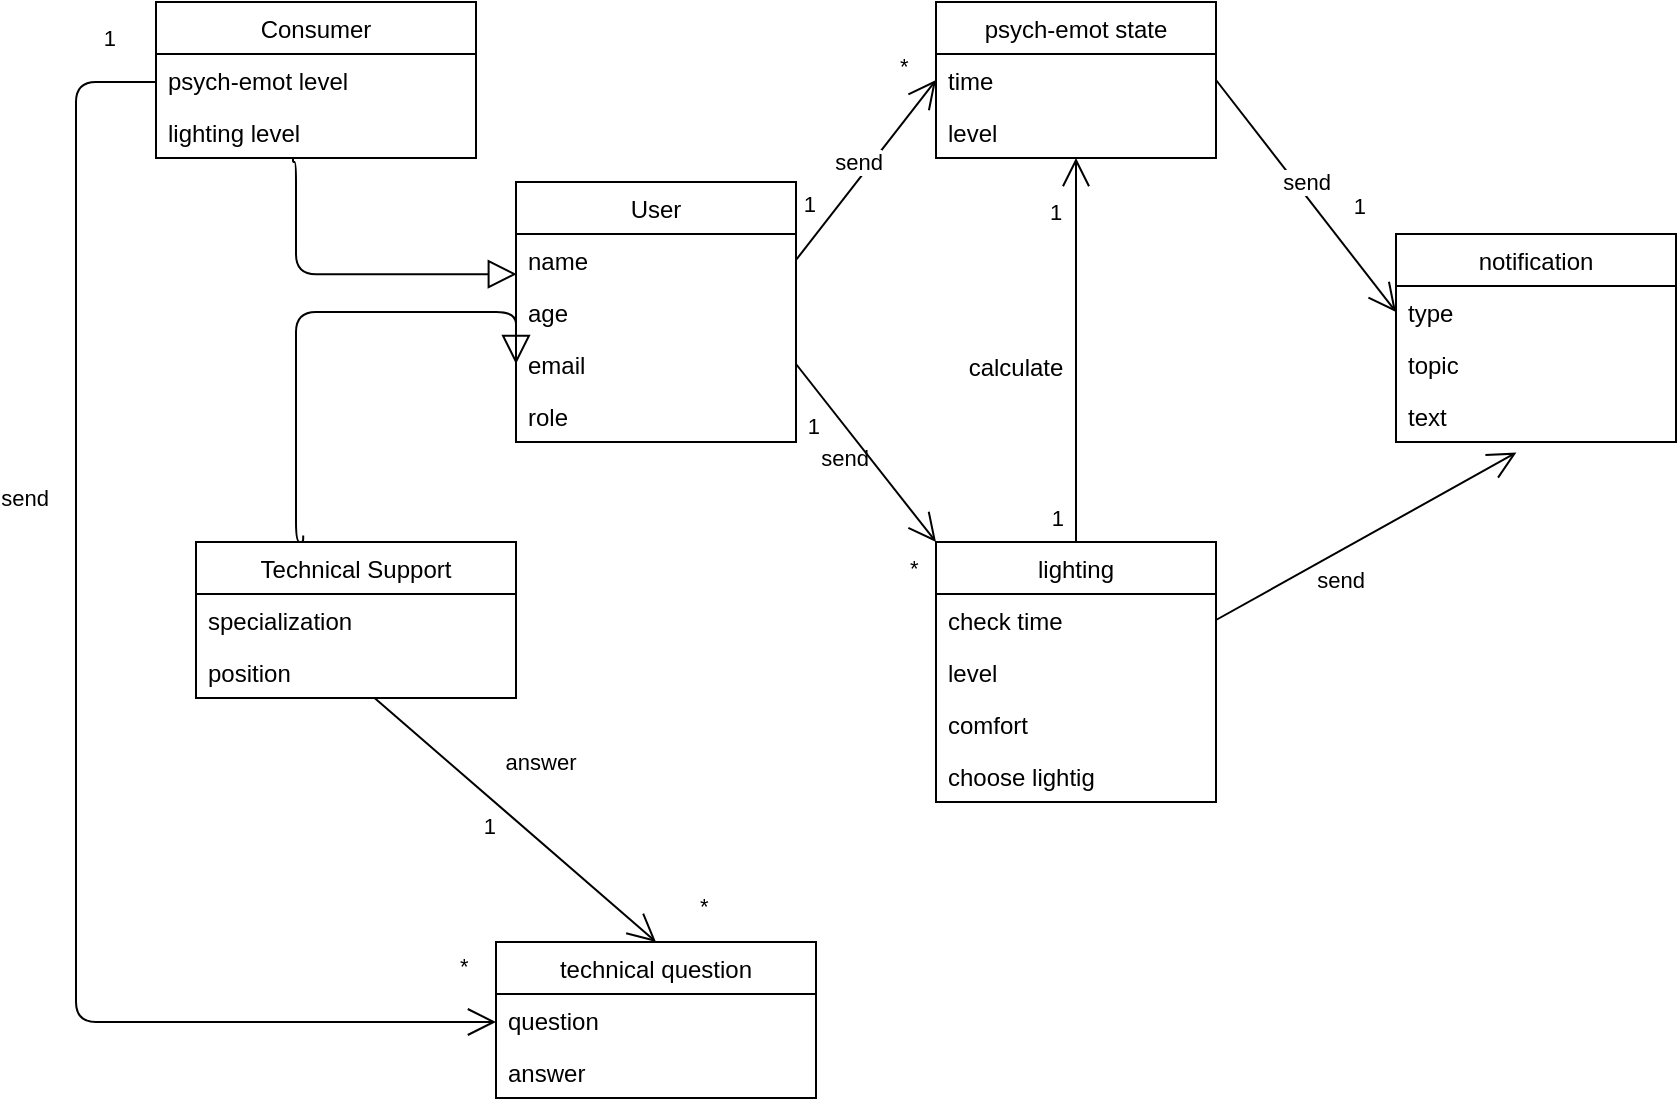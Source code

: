 <mxfile version="22.0.8" type="device">
  <diagram id="mCyr1kptdM3YggUfpTlr" name="Page-1">
    <mxGraphModel dx="1375" dy="1862" grid="1" gridSize="10" guides="1" tooltips="1" connect="1" arrows="1" fold="1" page="1" pageScale="1" pageWidth="850" pageHeight="1100" math="0" shadow="0">
      <root>
        <mxCell id="0" />
        <mxCell id="1" parent="0" />
        <mxCell id="RMtQjLJvcsIaxz_irh20-2" value="User" style="swimlane;fontStyle=0;childLayout=stackLayout;horizontal=1;startSize=26;fillColor=none;horizontalStack=0;resizeParent=1;resizeParentMax=0;resizeLast=0;collapsible=1;marginBottom=0;" parent="1" vertex="1">
          <mxGeometry x="280" y="-970" width="140" height="130" as="geometry">
            <mxRectangle x="280" y="-970" width="70" height="30" as="alternateBounds" />
          </mxGeometry>
        </mxCell>
        <mxCell id="RMtQjLJvcsIaxz_irh20-3" value="name" style="text;strokeColor=none;fillColor=none;align=left;verticalAlign=top;spacingLeft=4;spacingRight=4;overflow=hidden;rotatable=0;points=[[0,0.5],[1,0.5]];portConstraint=eastwest;" parent="RMtQjLJvcsIaxz_irh20-2" vertex="1">
          <mxGeometry y="26" width="140" height="26" as="geometry" />
        </mxCell>
        <mxCell id="RMtQjLJvcsIaxz_irh20-5" value="age" style="text;strokeColor=none;fillColor=none;align=left;verticalAlign=top;spacingLeft=4;spacingRight=4;overflow=hidden;rotatable=0;points=[[0,0.5],[1,0.5]];portConstraint=eastwest;" parent="RMtQjLJvcsIaxz_irh20-2" vertex="1">
          <mxGeometry y="52" width="140" height="26" as="geometry" />
        </mxCell>
        <mxCell id="RMtQjLJvcsIaxz_irh20-4" value="email" style="text;strokeColor=none;fillColor=none;align=left;verticalAlign=top;spacingLeft=4;spacingRight=4;overflow=hidden;rotatable=0;points=[[0,0.5],[1,0.5]];portConstraint=eastwest;" parent="RMtQjLJvcsIaxz_irh20-2" vertex="1">
          <mxGeometry y="78" width="140" height="26" as="geometry" />
        </mxCell>
        <mxCell id="RMtQjLJvcsIaxz_irh20-6" value="role" style="text;strokeColor=none;fillColor=none;align=left;verticalAlign=top;spacingLeft=4;spacingRight=4;overflow=hidden;rotatable=0;points=[[0,0.5],[1,0.5]];portConstraint=eastwest;" parent="RMtQjLJvcsIaxz_irh20-2" vertex="1">
          <mxGeometry y="104" width="140" height="26" as="geometry" />
        </mxCell>
        <mxCell id="RMtQjLJvcsIaxz_irh20-8" value="psych-emot state" style="swimlane;fontStyle=0;childLayout=stackLayout;horizontal=1;startSize=26;fillColor=none;horizontalStack=0;resizeParent=1;resizeParentMax=0;resizeLast=0;collapsible=1;marginBottom=0;" parent="1" vertex="1">
          <mxGeometry x="490" y="-1060" width="140" height="78" as="geometry">
            <mxRectangle x="520" y="-940" width="100" height="30" as="alternateBounds" />
          </mxGeometry>
        </mxCell>
        <mxCell id="RMtQjLJvcsIaxz_irh20-9" value="time" style="text;strokeColor=none;fillColor=none;align=left;verticalAlign=top;spacingLeft=4;spacingRight=4;overflow=hidden;rotatable=0;points=[[0,0.5],[1,0.5]];portConstraint=eastwest;" parent="RMtQjLJvcsIaxz_irh20-8" vertex="1">
          <mxGeometry y="26" width="140" height="26" as="geometry" />
        </mxCell>
        <mxCell id="on-PZeMUi1xkSiczZd_k-5" value="level" style="text;strokeColor=none;fillColor=none;align=left;verticalAlign=top;spacingLeft=4;spacingRight=4;overflow=hidden;rotatable=0;points=[[0,0.5],[1,0.5]];portConstraint=eastwest;" parent="RMtQjLJvcsIaxz_irh20-8" vertex="1">
          <mxGeometry y="52" width="140" height="26" as="geometry" />
        </mxCell>
        <mxCell id="RMtQjLJvcsIaxz_irh20-15" value="Consumer" style="swimlane;fontStyle=0;childLayout=stackLayout;horizontal=1;startSize=26;fillColor=none;horizontalStack=0;resizeParent=1;resizeParentMax=0;resizeLast=0;collapsible=1;marginBottom=0;" parent="1" vertex="1">
          <mxGeometry x="100" y="-1060" width="160" height="78" as="geometry" />
        </mxCell>
        <mxCell id="on-PZeMUi1xkSiczZd_k-28" value="psych-emot level" style="text;strokeColor=none;fillColor=none;align=left;verticalAlign=top;spacingLeft=4;spacingRight=4;overflow=hidden;rotatable=0;points=[[0,0.5],[1,0.5]];portConstraint=eastwest;" parent="RMtQjLJvcsIaxz_irh20-15" vertex="1">
          <mxGeometry y="26" width="160" height="26" as="geometry" />
        </mxCell>
        <mxCell id="on-PZeMUi1xkSiczZd_k-29" value="lighting level" style="text;strokeColor=none;fillColor=none;align=left;verticalAlign=top;spacingLeft=4;spacingRight=4;overflow=hidden;rotatable=0;points=[[0,0.5],[1,0.5]];portConstraint=eastwest;" parent="RMtQjLJvcsIaxz_irh20-15" vertex="1">
          <mxGeometry y="52" width="160" height="26" as="geometry" />
        </mxCell>
        <mxCell id="RMtQjLJvcsIaxz_irh20-18" value="" style="endArrow=none;html=1;startSize=12;startArrow=block;startFill=0;exitX=0.003;exitY=0.115;exitDx=0;exitDy=0;exitPerimeter=0;edgeStyle=orthogonalEdgeStyle;entryX=0.428;entryY=0.99;entryDx=0;entryDy=0;entryPerimeter=0;" parent="1" target="on-PZeMUi1xkSiczZd_k-29" edge="1">
          <mxGeometry relative="1" as="geometry">
            <mxPoint x="280.42" y="-923.91" as="sourcePoint" />
            <mxPoint x="80" y="-980" as="targetPoint" />
            <Array as="points">
              <mxPoint x="170" y="-924" />
              <mxPoint x="170" y="-980" />
              <mxPoint x="169" y="-980" />
            </Array>
          </mxGeometry>
        </mxCell>
        <mxCell id="RMtQjLJvcsIaxz_irh20-26" value="" style="endArrow=none;html=1;startSize=12;startArrow=open;startFill=0;entryX=1;entryY=0.5;entryDx=0;entryDy=0;exitX=0;exitY=0.5;exitDx=0;exitDy=0;" parent="1" source="RMtQjLJvcsIaxz_irh20-9" target="RMtQjLJvcsIaxz_irh20-3" edge="1">
          <mxGeometry relative="1" as="geometry">
            <mxPoint x="460.42" y="-960" as="sourcePoint" />
            <mxPoint x="460" y="-758.99" as="targetPoint" />
          </mxGeometry>
        </mxCell>
        <mxCell id="RMtQjLJvcsIaxz_irh20-27" value="*" style="edgeLabel;resizable=0;html=1;align=left;verticalAlign=bottom;" parent="RMtQjLJvcsIaxz_irh20-26" connectable="0" vertex="1">
          <mxGeometry x="-1" relative="1" as="geometry">
            <mxPoint x="-20" y="1" as="offset" />
          </mxGeometry>
        </mxCell>
        <mxCell id="RMtQjLJvcsIaxz_irh20-28" value="1" style="edgeLabel;resizable=0;html=1;align=right;verticalAlign=bottom;" parent="RMtQjLJvcsIaxz_irh20-26" connectable="0" vertex="1">
          <mxGeometry x="1" relative="1" as="geometry">
            <mxPoint x="10" y="-19" as="offset" />
          </mxGeometry>
        </mxCell>
        <mxCell id="RMtQjLJvcsIaxz_irh20-30" value="send" style="edgeLabel;html=1;align=center;verticalAlign=middle;resizable=0;points=[];" parent="RMtQjLJvcsIaxz_irh20-26" vertex="1" connectable="0">
          <mxGeometry x="0.17" y="2" relative="1" as="geometry">
            <mxPoint y="-13" as="offset" />
          </mxGeometry>
        </mxCell>
        <mxCell id="on-PZeMUi1xkSiczZd_k-21" value="lighting" style="swimlane;fontStyle=0;childLayout=stackLayout;horizontal=1;startSize=26;fillColor=none;horizontalStack=0;resizeParent=1;resizeParentMax=0;resizeLast=0;collapsible=1;marginBottom=0;" parent="1" vertex="1">
          <mxGeometry x="490" y="-790" width="140" height="130" as="geometry">
            <mxRectangle x="520" y="-940" width="100" height="30" as="alternateBounds" />
          </mxGeometry>
        </mxCell>
        <mxCell id="on-PZeMUi1xkSiczZd_k-22" value="check time" style="text;strokeColor=none;fillColor=none;align=left;verticalAlign=top;spacingLeft=4;spacingRight=4;overflow=hidden;rotatable=0;points=[[0,0.5],[1,0.5]];portConstraint=eastwest;" parent="on-PZeMUi1xkSiczZd_k-21" vertex="1">
          <mxGeometry y="26" width="140" height="26" as="geometry" />
        </mxCell>
        <mxCell id="on-PZeMUi1xkSiczZd_k-23" value="level" style="text;strokeColor=none;fillColor=none;align=left;verticalAlign=top;spacingLeft=4;spacingRight=4;overflow=hidden;rotatable=0;points=[[0,0.5],[1,0.5]];portConstraint=eastwest;" parent="on-PZeMUi1xkSiczZd_k-21" vertex="1">
          <mxGeometry y="52" width="140" height="26" as="geometry" />
        </mxCell>
        <mxCell id="mB4jdyPRa3ee71fcsnOd-5" value="comfort" style="text;strokeColor=none;fillColor=none;align=left;verticalAlign=top;spacingLeft=4;spacingRight=4;overflow=hidden;rotatable=0;points=[[0,0.5],[1,0.5]];portConstraint=eastwest;" parent="on-PZeMUi1xkSiczZd_k-21" vertex="1">
          <mxGeometry y="78" width="140" height="26" as="geometry" />
        </mxCell>
        <mxCell id="mB4jdyPRa3ee71fcsnOd-6" value="choose lightig" style="text;strokeColor=none;fillColor=none;align=left;verticalAlign=top;spacingLeft=4;spacingRight=4;overflow=hidden;rotatable=0;points=[[0,0.5],[1,0.5]];portConstraint=eastwest;" parent="on-PZeMUi1xkSiczZd_k-21" vertex="1">
          <mxGeometry y="104" width="140" height="26" as="geometry" />
        </mxCell>
        <mxCell id="on-PZeMUi1xkSiczZd_k-36" value="send" style="edgeLabel;html=1;align=center;verticalAlign=middle;resizable=0;points=[];" parent="1" vertex="1" connectable="0">
          <mxGeometry x="460" y="-850" as="geometry">
            <mxPoint x="-16" y="18" as="offset" />
          </mxGeometry>
        </mxCell>
        <mxCell id="on-PZeMUi1xkSiczZd_k-38" value="" style="endArrow=none;html=1;startSize=12;startArrow=open;startFill=0;entryX=0.5;entryY=0;entryDx=0;entryDy=0;" parent="1" source="on-PZeMUi1xkSiczZd_k-5" target="on-PZeMUi1xkSiczZd_k-21" edge="1">
          <mxGeometry relative="1" as="geometry">
            <mxPoint x="585" y="-921" as="sourcePoint" />
            <mxPoint x="485" y="-921" as="targetPoint" />
          </mxGeometry>
        </mxCell>
        <mxCell id="on-PZeMUi1xkSiczZd_k-39" value="1" style="edgeLabel;resizable=0;html=1;align=left;verticalAlign=bottom;" parent="on-PZeMUi1xkSiczZd_k-38" connectable="0" vertex="1">
          <mxGeometry x="-1" relative="1" as="geometry">
            <mxPoint x="-15" y="35" as="offset" />
          </mxGeometry>
        </mxCell>
        <mxCell id="on-PZeMUi1xkSiczZd_k-40" value="1" style="edgeLabel;resizable=0;html=1;align=right;verticalAlign=bottom;" parent="on-PZeMUi1xkSiczZd_k-38" connectable="0" vertex="1">
          <mxGeometry x="1" relative="1" as="geometry">
            <mxPoint x="-6" y="-4" as="offset" />
          </mxGeometry>
        </mxCell>
        <mxCell id="on-PZeMUi1xkSiczZd_k-46" value="" style="endArrow=none;html=1;startSize=12;startArrow=open;startFill=0;entryX=1;entryY=0.5;entryDx=0;entryDy=0;exitX=0;exitY=0;exitDx=0;exitDy=0;" parent="1" source="on-PZeMUi1xkSiczZd_k-21" target="RMtQjLJvcsIaxz_irh20-4" edge="1">
          <mxGeometry relative="1" as="geometry">
            <mxPoint x="600" y="-882" as="sourcePoint" />
            <mxPoint x="600" y="-780" as="targetPoint" />
          </mxGeometry>
        </mxCell>
        <mxCell id="on-PZeMUi1xkSiczZd_k-47" value="*" style="edgeLabel;resizable=0;html=1;align=left;verticalAlign=bottom;" parent="on-PZeMUi1xkSiczZd_k-46" connectable="0" vertex="1">
          <mxGeometry x="-1" relative="1" as="geometry">
            <mxPoint x="-15" y="21" as="offset" />
          </mxGeometry>
        </mxCell>
        <mxCell id="on-PZeMUi1xkSiczZd_k-48" value="1" style="edgeLabel;resizable=0;html=1;align=right;verticalAlign=bottom;" parent="on-PZeMUi1xkSiczZd_k-46" connectable="0" vertex="1">
          <mxGeometry x="1" relative="1" as="geometry">
            <mxPoint x="12" y="39" as="offset" />
          </mxGeometry>
        </mxCell>
        <mxCell id="on-PZeMUi1xkSiczZd_k-66" value="notification" style="swimlane;fontStyle=0;childLayout=stackLayout;horizontal=1;startSize=26;fillColor=none;horizontalStack=0;resizeParent=1;resizeParentMax=0;resizeLast=0;collapsible=1;marginBottom=0;" parent="1" vertex="1">
          <mxGeometry x="720" y="-944" width="140" height="104" as="geometry">
            <mxRectangle x="520" y="-940" width="100" height="30" as="alternateBounds" />
          </mxGeometry>
        </mxCell>
        <mxCell id="on-PZeMUi1xkSiczZd_k-67" value="type" style="text;strokeColor=none;fillColor=none;align=left;verticalAlign=top;spacingLeft=4;spacingRight=4;overflow=hidden;rotatable=0;points=[[0,0.5],[1,0.5]];portConstraint=eastwest;" parent="on-PZeMUi1xkSiczZd_k-66" vertex="1">
          <mxGeometry y="26" width="140" height="26" as="geometry" />
        </mxCell>
        <mxCell id="-ewTBlvKlkQaXbtiI5r8-1" value="topic" style="text;strokeColor=none;fillColor=none;align=left;verticalAlign=top;spacingLeft=4;spacingRight=4;overflow=hidden;rotatable=0;points=[[0,0.5],[1,0.5]];portConstraint=eastwest;" parent="on-PZeMUi1xkSiczZd_k-66" vertex="1">
          <mxGeometry y="52" width="140" height="26" as="geometry" />
        </mxCell>
        <mxCell id="on-PZeMUi1xkSiczZd_k-68" value="text" style="text;strokeColor=none;fillColor=none;align=left;verticalAlign=top;spacingLeft=4;spacingRight=4;overflow=hidden;rotatable=0;points=[[0,0.5],[1,0.5]];portConstraint=eastwest;" parent="on-PZeMUi1xkSiczZd_k-66" vertex="1">
          <mxGeometry y="78" width="140" height="26" as="geometry" />
        </mxCell>
        <mxCell id="on-PZeMUi1xkSiczZd_k-71" value="" style="endArrow=none;html=1;startSize=12;startArrow=open;startFill=0;entryX=1;entryY=0.5;entryDx=0;entryDy=0;exitX=0;exitY=0.5;exitDx=0;exitDy=0;" parent="1" source="on-PZeMUi1xkSiczZd_k-67" target="RMtQjLJvcsIaxz_irh20-9" edge="1">
          <mxGeometry relative="1" as="geometry">
            <mxPoint x="875" y="-776" as="sourcePoint" />
            <mxPoint x="720" y="-930" as="targetPoint" />
          </mxGeometry>
        </mxCell>
        <mxCell id="on-PZeMUi1xkSiczZd_k-76" value="" style="endArrow=none;html=1;startSize=12;startArrow=open;startFill=0;entryX=1;entryY=0.5;entryDx=0;entryDy=0;exitX=0.43;exitY=1.203;exitDx=0;exitDy=0;exitPerimeter=0;" parent="1" source="on-PZeMUi1xkSiczZd_k-68" target="on-PZeMUi1xkSiczZd_k-22" edge="1">
          <mxGeometry relative="1" as="geometry">
            <mxPoint x="812" y="-831" as="sourcePoint" />
            <mxPoint x="725" y="-921" as="targetPoint" />
          </mxGeometry>
        </mxCell>
        <mxCell id="on-PZeMUi1xkSiczZd_k-84" value="1" style="edgeLabel;resizable=0;html=1;align=right;verticalAlign=bottom;" parent="1" connectable="0" vertex="1">
          <mxGeometry x="705" y="-950" as="geometry" />
        </mxCell>
        <mxCell id="on-PZeMUi1xkSiczZd_k-85" value="send" style="edgeLabel;html=1;align=center;verticalAlign=middle;resizable=0;points=[];" parent="1" vertex="1" connectable="0">
          <mxGeometry x="675" y="-970" as="geometry" />
        </mxCell>
        <mxCell id="on-PZeMUi1xkSiczZd_k-86" value="send" style="edgeLabel;html=1;align=center;verticalAlign=middle;resizable=0;points=[];" parent="1" vertex="1" connectable="0">
          <mxGeometry x="690" y="-770" as="geometry">
            <mxPoint x="2" y="-1" as="offset" />
          </mxGeometry>
        </mxCell>
        <mxCell id="mB4jdyPRa3ee71fcsnOd-1" value="Technical Support" style="swimlane;fontStyle=0;childLayout=stackLayout;horizontal=1;startSize=26;fillColor=none;horizontalStack=0;resizeParent=1;resizeParentMax=0;resizeLast=0;collapsible=1;marginBottom=0;" parent="1" vertex="1">
          <mxGeometry x="120" y="-790" width="160" height="78" as="geometry" />
        </mxCell>
        <mxCell id="mB4jdyPRa3ee71fcsnOd-2" value="specialization" style="text;strokeColor=none;fillColor=none;align=left;verticalAlign=top;spacingLeft=4;spacingRight=4;overflow=hidden;rotatable=0;points=[[0,0.5],[1,0.5]];portConstraint=eastwest;" parent="mB4jdyPRa3ee71fcsnOd-1" vertex="1">
          <mxGeometry y="26" width="160" height="26" as="geometry" />
        </mxCell>
        <mxCell id="mB4jdyPRa3ee71fcsnOd-3" value="position" style="text;strokeColor=none;fillColor=none;align=left;verticalAlign=top;spacingLeft=4;spacingRight=4;overflow=hidden;rotatable=0;points=[[0,0.5],[1,0.5]];portConstraint=eastwest;" parent="mB4jdyPRa3ee71fcsnOd-1" vertex="1">
          <mxGeometry y="52" width="160" height="26" as="geometry" />
        </mxCell>
        <mxCell id="mB4jdyPRa3ee71fcsnOd-4" value="" style="endArrow=none;html=1;startSize=12;startArrow=block;startFill=0;edgeStyle=orthogonalEdgeStyle;exitX=0;exitY=0.5;exitDx=0;exitDy=0;entryX=0.335;entryY=-0.041;entryDx=0;entryDy=0;entryPerimeter=0;" parent="1" edge="1" target="mB4jdyPRa3ee71fcsnOd-1" source="RMtQjLJvcsIaxz_irh20-4">
          <mxGeometry relative="1" as="geometry">
            <mxPoint x="280" y="-930" as="sourcePoint" />
            <mxPoint x="280" y="-576" as="targetPoint" />
            <Array as="points">
              <mxPoint x="170" y="-905" />
              <mxPoint x="170" y="-790" />
              <mxPoint x="174" y="-790" />
            </Array>
          </mxGeometry>
        </mxCell>
        <mxCell id="mB4jdyPRa3ee71fcsnOd-23" value="technical question" style="swimlane;fontStyle=0;childLayout=stackLayout;horizontal=1;startSize=26;fillColor=none;horizontalStack=0;resizeParent=1;resizeParentMax=0;resizeLast=0;collapsible=1;marginBottom=0;" parent="1" vertex="1">
          <mxGeometry x="270" y="-590" width="160" height="78" as="geometry" />
        </mxCell>
        <mxCell id="mB4jdyPRa3ee71fcsnOd-24" value="question" style="text;strokeColor=none;fillColor=none;align=left;verticalAlign=top;spacingLeft=4;spacingRight=4;overflow=hidden;rotatable=0;points=[[0,0.5],[1,0.5]];portConstraint=eastwest;" parent="mB4jdyPRa3ee71fcsnOd-23" vertex="1">
          <mxGeometry y="26" width="160" height="26" as="geometry" />
        </mxCell>
        <mxCell id="mB4jdyPRa3ee71fcsnOd-25" value="answer" style="text;strokeColor=none;fillColor=none;align=left;verticalAlign=top;spacingLeft=4;spacingRight=4;overflow=hidden;rotatable=0;points=[[0,0.5],[1,0.5]];portConstraint=eastwest;" parent="mB4jdyPRa3ee71fcsnOd-23" vertex="1">
          <mxGeometry y="52" width="160" height="26" as="geometry" />
        </mxCell>
        <mxCell id="mB4jdyPRa3ee71fcsnOd-26" value="" style="endArrow=none;html=1;startSize=12;startArrow=open;startFill=0;" parent="1" edge="1">
          <mxGeometry relative="1" as="geometry">
            <mxPoint x="270" y="-550" as="sourcePoint" />
            <mxPoint x="100" y="-1020" as="targetPoint" />
            <Array as="points">
              <mxPoint x="60" y="-550" />
              <mxPoint x="60" y="-1020" />
            </Array>
          </mxGeometry>
        </mxCell>
        <mxCell id="mB4jdyPRa3ee71fcsnOd-28" value="1" style="edgeLabel;resizable=0;html=1;align=right;verticalAlign=bottom;" parent="mB4jdyPRa3ee71fcsnOd-26" connectable="0" vertex="1">
          <mxGeometry x="1" relative="1" as="geometry">
            <mxPoint x="-20" y="-14" as="offset" />
          </mxGeometry>
        </mxCell>
        <mxCell id="mB4jdyPRa3ee71fcsnOd-29" value="" style="endArrow=none;html=1;startSize=12;startArrow=open;startFill=0;entryX=0.558;entryY=1;entryDx=0;entryDy=0;exitX=0.5;exitY=0;exitDx=0;exitDy=0;entryPerimeter=0;" parent="1" source="mB4jdyPRa3ee71fcsnOd-23" target="mB4jdyPRa3ee71fcsnOd-3" edge="1">
          <mxGeometry relative="1" as="geometry">
            <mxPoint x="540" y="-550" as="sourcePoint" />
            <mxPoint x="440" y="-885" as="targetPoint" />
          </mxGeometry>
        </mxCell>
        <mxCell id="mB4jdyPRa3ee71fcsnOd-31" value="1" style="edgeLabel;resizable=0;html=1;align=right;verticalAlign=bottom;" parent="mB4jdyPRa3ee71fcsnOd-29" connectable="0" vertex="1">
          <mxGeometry x="1" relative="1" as="geometry">
            <mxPoint x="61" y="72" as="offset" />
          </mxGeometry>
        </mxCell>
        <mxCell id="mB4jdyPRa3ee71fcsnOd-33" value="answer" style="edgeLabel;html=1;align=center;verticalAlign=middle;resizable=0;points=[];" parent="1" vertex="1" connectable="0">
          <mxGeometry x="350" y="-930" as="geometry">
            <mxPoint x="-58" y="250" as="offset" />
          </mxGeometry>
        </mxCell>
        <mxCell id="on-PZeMUi1xkSiczZd_k-42" value="calculate" style="text;html=1;strokeColor=none;fillColor=none;align=center;verticalAlign=middle;whiteSpace=wrap;rounded=0;" parent="1" vertex="1">
          <mxGeometry x="500" y="-892" width="60" height="30" as="geometry" />
        </mxCell>
        <mxCell id="lTObRBoPENkB2h7ewOfI-5" value="send" style="edgeLabel;html=1;align=center;verticalAlign=middle;resizable=0;points=[];" vertex="1" connectable="0" parent="1">
          <mxGeometry x="50" y="-830" as="geometry">
            <mxPoint x="-16" y="18" as="offset" />
          </mxGeometry>
        </mxCell>
        <mxCell id="lTObRBoPENkB2h7ewOfI-7" value="*" style="edgeLabel;resizable=0;html=1;align=left;verticalAlign=bottom;" connectable="0" vertex="1" parent="1">
          <mxGeometry x="250" y="-570" as="geometry" />
        </mxCell>
        <mxCell id="lTObRBoPENkB2h7ewOfI-8" value="*" style="edgeLabel;resizable=0;html=1;align=left;verticalAlign=bottom;" connectable="0" vertex="1" parent="1">
          <mxGeometry x="370" y="-600" as="geometry" />
        </mxCell>
      </root>
    </mxGraphModel>
  </diagram>
</mxfile>
